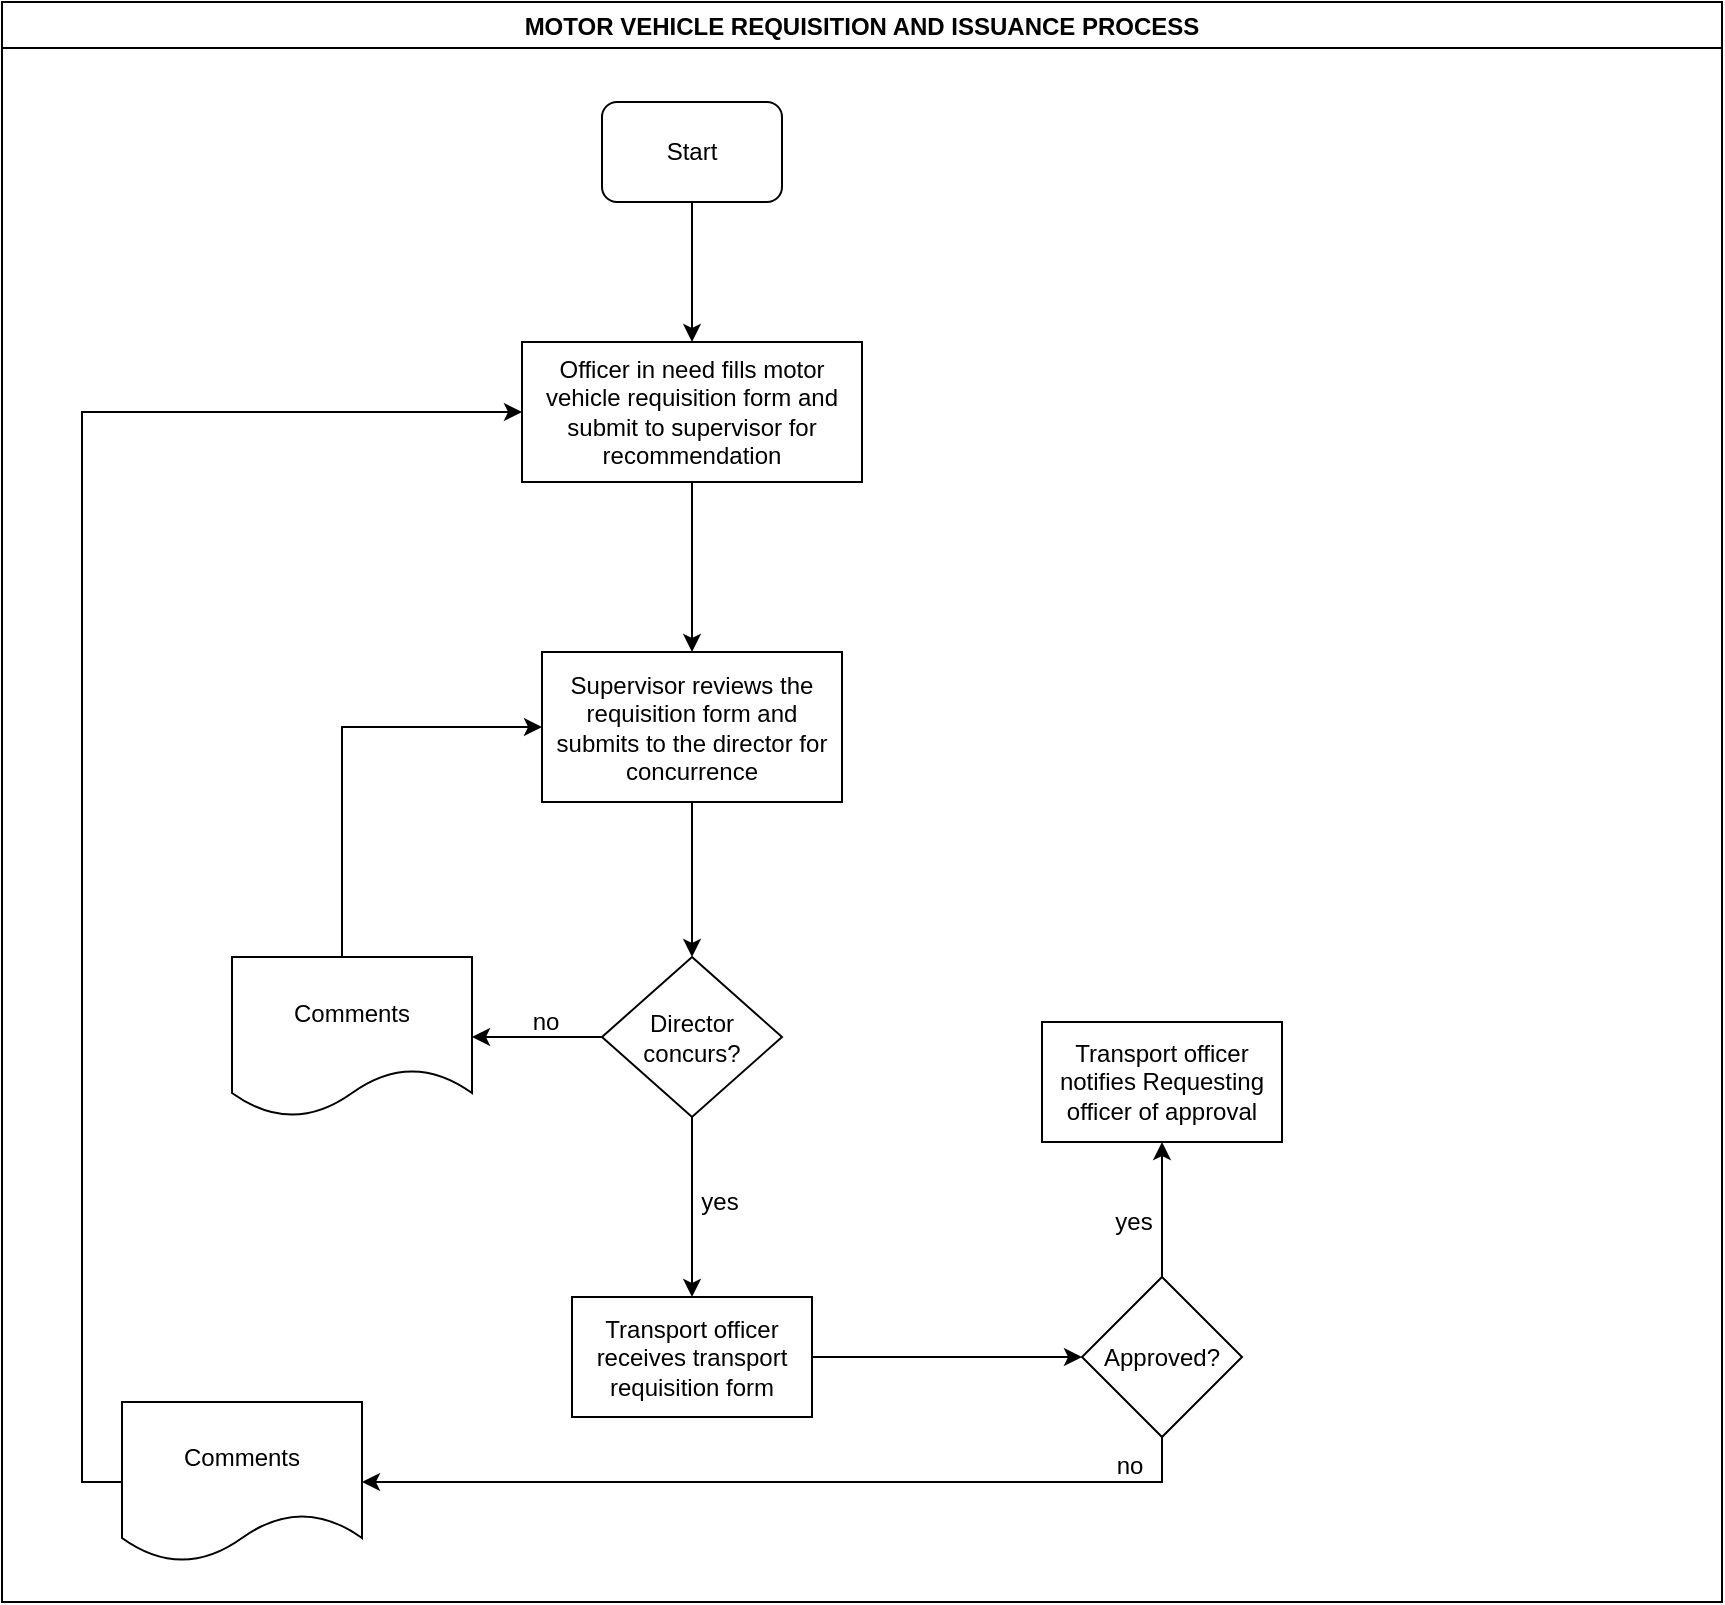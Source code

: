 <mxfile version="14.1.8" type="github">
  <diagram id="6ny7MYcmJ75oyxdDwdRd" name="Page-1">
    <mxGraphModel dx="1038" dy="547" grid="1" gridSize="10" guides="1" tooltips="1" connect="1" arrows="1" fold="1" page="1" pageScale="1" pageWidth="1169" pageHeight="827" math="0" shadow="0">
      <root>
        <mxCell id="0" />
        <mxCell id="1" parent="0" />
        <mxCell id="8BgREITHZNaEQP0OXt_D-9" value="MOTOR VEHICLE REQUISITION AND ISSUANCE PROCESS" style="swimlane;" vertex="1" parent="1">
          <mxGeometry x="10" y="10" width="860" height="800" as="geometry" />
        </mxCell>
        <mxCell id="8BgREITHZNaEQP0OXt_D-10" value="Start" style="rounded=1;whiteSpace=wrap;html=1;" vertex="1" parent="8BgREITHZNaEQP0OXt_D-9">
          <mxGeometry x="300" y="50" width="90" height="50" as="geometry" />
        </mxCell>
        <mxCell id="8BgREITHZNaEQP0OXt_D-11" value="Officer in need fills motor vehicle requisition form and submit to supervisor for recommendation" style="rounded=0;whiteSpace=wrap;html=1;" vertex="1" parent="8BgREITHZNaEQP0OXt_D-9">
          <mxGeometry x="260" y="170" width="170" height="70" as="geometry" />
        </mxCell>
        <mxCell id="8BgREITHZNaEQP0OXt_D-13" value="" style="edgeStyle=orthogonalEdgeStyle;rounded=0;orthogonalLoop=1;jettySize=auto;html=1;" edge="1" parent="8BgREITHZNaEQP0OXt_D-9" source="8BgREITHZNaEQP0OXt_D-10" target="8BgREITHZNaEQP0OXt_D-11">
          <mxGeometry relative="1" as="geometry">
            <mxPoint x="345" y="175" as="targetPoint" />
          </mxGeometry>
        </mxCell>
        <mxCell id="8BgREITHZNaEQP0OXt_D-22" value="yes" style="text;html=1;strokeColor=none;fillColor=none;align=center;verticalAlign=middle;whiteSpace=wrap;rounded=0;" vertex="1" parent="8BgREITHZNaEQP0OXt_D-9">
          <mxGeometry x="339" y="590" width="40" height="20" as="geometry" />
        </mxCell>
        <mxCell id="8BgREITHZNaEQP0OXt_D-31" value="" style="edgeStyle=orthogonalEdgeStyle;rounded=0;orthogonalLoop=1;jettySize=auto;html=1;entryX=0;entryY=0.5;entryDx=0;entryDy=0;" edge="1" parent="8BgREITHZNaEQP0OXt_D-9" source="8BgREITHZNaEQP0OXt_D-28" target="8BgREITHZNaEQP0OXt_D-11">
          <mxGeometry relative="1" as="geometry">
            <mxPoint x="-20" y="740" as="targetPoint" />
            <Array as="points">
              <mxPoint x="40" y="740" />
              <mxPoint x="40" y="205" />
            </Array>
          </mxGeometry>
        </mxCell>
        <mxCell id="8BgREITHZNaEQP0OXt_D-28" value="Comments" style="shape=document;whiteSpace=wrap;html=1;boundedLbl=1;rounded=0;" vertex="1" parent="8BgREITHZNaEQP0OXt_D-9">
          <mxGeometry x="60" y="700" width="120" height="80" as="geometry" />
        </mxCell>
        <mxCell id="8BgREITHZNaEQP0OXt_D-34" value="Transport officer notifies Requesting officer of approval" style="whiteSpace=wrap;html=1;rounded=0;" vertex="1" parent="8BgREITHZNaEQP0OXt_D-9">
          <mxGeometry x="520" y="510" width="120" height="60" as="geometry" />
        </mxCell>
        <mxCell id="8BgREITHZNaEQP0OXt_D-17" value="" style="edgeStyle=orthogonalEdgeStyle;rounded=0;orthogonalLoop=1;jettySize=auto;html=1;" edge="1" parent="1" source="8BgREITHZNaEQP0OXt_D-14" target="8BgREITHZNaEQP0OXt_D-16">
          <mxGeometry relative="1" as="geometry" />
        </mxCell>
        <mxCell id="8BgREITHZNaEQP0OXt_D-14" value="Supervisor reviews the requisition form and submits to the director for concurrence" style="whiteSpace=wrap;html=1;rounded=0;" vertex="1" parent="1">
          <mxGeometry x="280" y="335" width="150" height="75" as="geometry" />
        </mxCell>
        <mxCell id="8BgREITHZNaEQP0OXt_D-15" value="" style="edgeStyle=orthogonalEdgeStyle;rounded=0;orthogonalLoop=1;jettySize=auto;html=1;" edge="1" parent="1" source="8BgREITHZNaEQP0OXt_D-11" target="8BgREITHZNaEQP0OXt_D-14">
          <mxGeometry relative="1" as="geometry" />
        </mxCell>
        <mxCell id="8BgREITHZNaEQP0OXt_D-19" value="" style="edgeStyle=orthogonalEdgeStyle;rounded=0;orthogonalLoop=1;jettySize=auto;html=1;" edge="1" parent="1" source="8BgREITHZNaEQP0OXt_D-16" target="8BgREITHZNaEQP0OXt_D-18">
          <mxGeometry relative="1" as="geometry" />
        </mxCell>
        <mxCell id="8BgREITHZNaEQP0OXt_D-25" value="" style="edgeStyle=orthogonalEdgeStyle;rounded=0;orthogonalLoop=1;jettySize=auto;html=1;" edge="1" parent="1" source="8BgREITHZNaEQP0OXt_D-16" target="8BgREITHZNaEQP0OXt_D-24">
          <mxGeometry relative="1" as="geometry" />
        </mxCell>
        <mxCell id="8BgREITHZNaEQP0OXt_D-16" value="Director concurs?" style="rhombus;whiteSpace=wrap;html=1;rounded=0;" vertex="1" parent="1">
          <mxGeometry x="310" y="487.5" width="90" height="80" as="geometry" />
        </mxCell>
        <mxCell id="8BgREITHZNaEQP0OXt_D-21" value="" style="edgeStyle=orthogonalEdgeStyle;rounded=0;orthogonalLoop=1;jettySize=auto;html=1;" edge="1" parent="1" source="8BgREITHZNaEQP0OXt_D-18" target="8BgREITHZNaEQP0OXt_D-20">
          <mxGeometry relative="1" as="geometry" />
        </mxCell>
        <mxCell id="8BgREITHZNaEQP0OXt_D-18" value="Transport officer receives transport requisition form" style="whiteSpace=wrap;html=1;rounded=0;" vertex="1" parent="1">
          <mxGeometry x="295" y="657.5" width="120" height="60" as="geometry" />
        </mxCell>
        <mxCell id="8BgREITHZNaEQP0OXt_D-29" value="" style="edgeStyle=orthogonalEdgeStyle;rounded=0;orthogonalLoop=1;jettySize=auto;html=1;exitX=0.5;exitY=1;exitDx=0;exitDy=0;" edge="1" parent="1" source="8BgREITHZNaEQP0OXt_D-20" target="8BgREITHZNaEQP0OXt_D-28">
          <mxGeometry relative="1" as="geometry">
            <Array as="points">
              <mxPoint x="590" y="728" />
              <mxPoint x="590" y="750" />
            </Array>
          </mxGeometry>
        </mxCell>
        <mxCell id="8BgREITHZNaEQP0OXt_D-35" value="" style="edgeStyle=orthogonalEdgeStyle;rounded=0;orthogonalLoop=1;jettySize=auto;html=1;" edge="1" parent="1" source="8BgREITHZNaEQP0OXt_D-20" target="8BgREITHZNaEQP0OXt_D-34">
          <mxGeometry relative="1" as="geometry" />
        </mxCell>
        <mxCell id="8BgREITHZNaEQP0OXt_D-20" value="Approved?" style="rhombus;whiteSpace=wrap;html=1;rounded=0;" vertex="1" parent="1">
          <mxGeometry x="550" y="647.5" width="80" height="80" as="geometry" />
        </mxCell>
        <mxCell id="8BgREITHZNaEQP0OXt_D-27" value="" style="edgeStyle=orthogonalEdgeStyle;rounded=0;orthogonalLoop=1;jettySize=auto;html=1;entryX=0;entryY=0.5;entryDx=0;entryDy=0;" edge="1" parent="1" source="8BgREITHZNaEQP0OXt_D-24" target="8BgREITHZNaEQP0OXt_D-14">
          <mxGeometry relative="1" as="geometry">
            <mxPoint x="185" y="397.5" as="targetPoint" />
            <Array as="points">
              <mxPoint x="180" y="373" />
            </Array>
          </mxGeometry>
        </mxCell>
        <mxCell id="8BgREITHZNaEQP0OXt_D-24" value="Comments" style="shape=document;whiteSpace=wrap;html=1;boundedLbl=1;rounded=0;" vertex="1" parent="1">
          <mxGeometry x="125" y="487.5" width="120" height="80" as="geometry" />
        </mxCell>
        <mxCell id="8BgREITHZNaEQP0OXt_D-32" value="no" style="text;html=1;strokeColor=none;fillColor=none;align=center;verticalAlign=middle;whiteSpace=wrap;rounded=0;" vertex="1" parent="1">
          <mxGeometry x="262" y="510" width="40" height="20" as="geometry" />
        </mxCell>
        <mxCell id="8BgREITHZNaEQP0OXt_D-33" value="no" style="text;html=1;strokeColor=none;fillColor=none;align=center;verticalAlign=middle;whiteSpace=wrap;rounded=0;" vertex="1" parent="1">
          <mxGeometry x="554" y="732" width="40" height="20" as="geometry" />
        </mxCell>
        <mxCell id="8BgREITHZNaEQP0OXt_D-36" value="yes" style="text;html=1;strokeColor=none;fillColor=none;align=center;verticalAlign=middle;whiteSpace=wrap;rounded=0;" vertex="1" parent="1">
          <mxGeometry x="556" y="610" width="40" height="20" as="geometry" />
        </mxCell>
      </root>
    </mxGraphModel>
  </diagram>
</mxfile>
